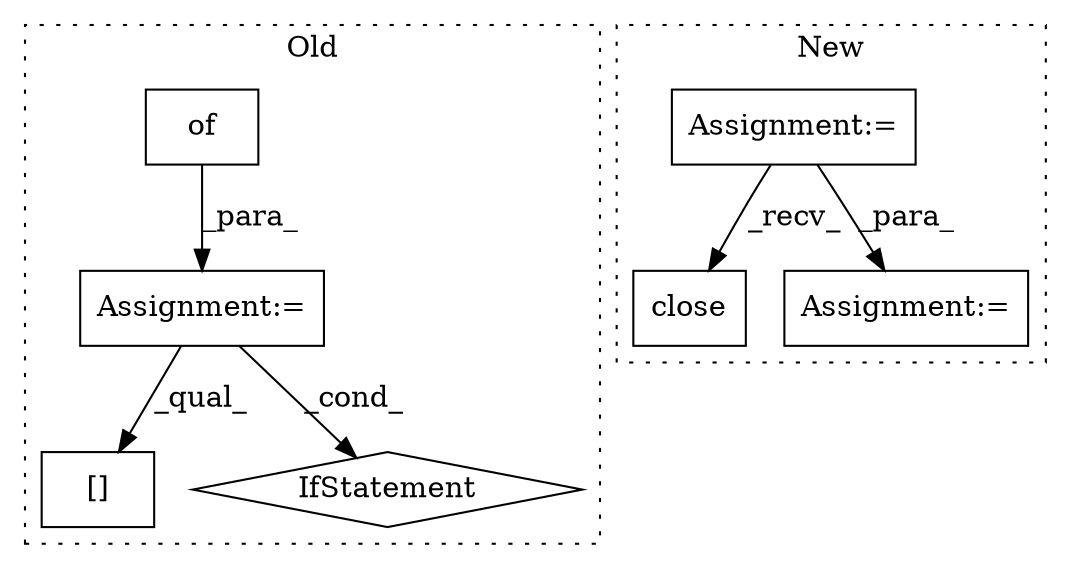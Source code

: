 digraph G {
subgraph cluster0 {
1 [label="of" a="32" s="9540,9562" l="3,1" shape="box"];
5 [label="Assignment:=" a="7" s="9127" l="1" shape="box"];
6 [label="[]" a="2" s="9724,9745" l="11,1" shape="box"];
7 [label="IfStatement" a="25" s="9720,9758" l="4,2" shape="diamond"];
label = "Old";
style="dotted";
}
subgraph cluster1 {
2 [label="close" a="32" s="4931" l="7" shape="box"];
3 [label="Assignment:=" a="7" s="4493" l="8" shape="box"];
4 [label="Assignment:=" a="7" s="4900" l="1" shape="box"];
label = "New";
style="dotted";
}
1 -> 5 [label="_para_"];
3 -> 2 [label="_recv_"];
3 -> 4 [label="_para_"];
5 -> 6 [label="_qual_"];
5 -> 7 [label="_cond_"];
}